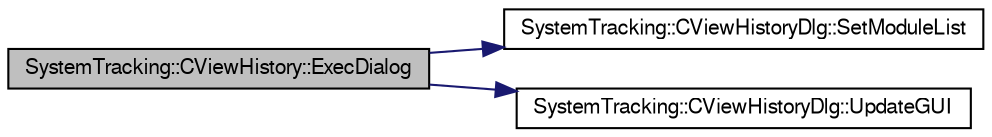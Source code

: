 digraph G
{
  edge [fontname="FreeSans",fontsize="10",labelfontname="FreeSans",labelfontsize="10"];
  node [fontname="FreeSans",fontsize="10",shape=record];
  rankdir="LR";
  Node1 [label="SystemTracking::CViewHistory::ExecDialog",height=0.2,width=0.4,color="black", fillcolor="grey75", style="filled" fontcolor="black"];
  Node1 -> Node2 [color="midnightblue",fontsize="10",style="solid",fontname="FreeSans"];
  Node2 [label="SystemTracking::CViewHistoryDlg::SetModuleList",height=0.2,width=0.4,color="black", fillcolor="white", style="filled",URL="$classSystemTracking_1_1CViewHistoryDlg.html#a4bf8a254f187493285c3a9eb98840b9d",tooltip="To set Module list."];
  Node1 -> Node3 [color="midnightblue",fontsize="10",style="solid",fontname="FreeSans"];
  Node3 [label="SystemTracking::CViewHistoryDlg::UpdateGUI",height=0.2,width=0.4,color="black", fillcolor="white", style="filled",URL="$classSystemTracking_1_1CViewHistoryDlg.html#a17a9682e98bdb2b9fa2609bc772e13c4",tooltip="Slot for updating the GUI."];
}
